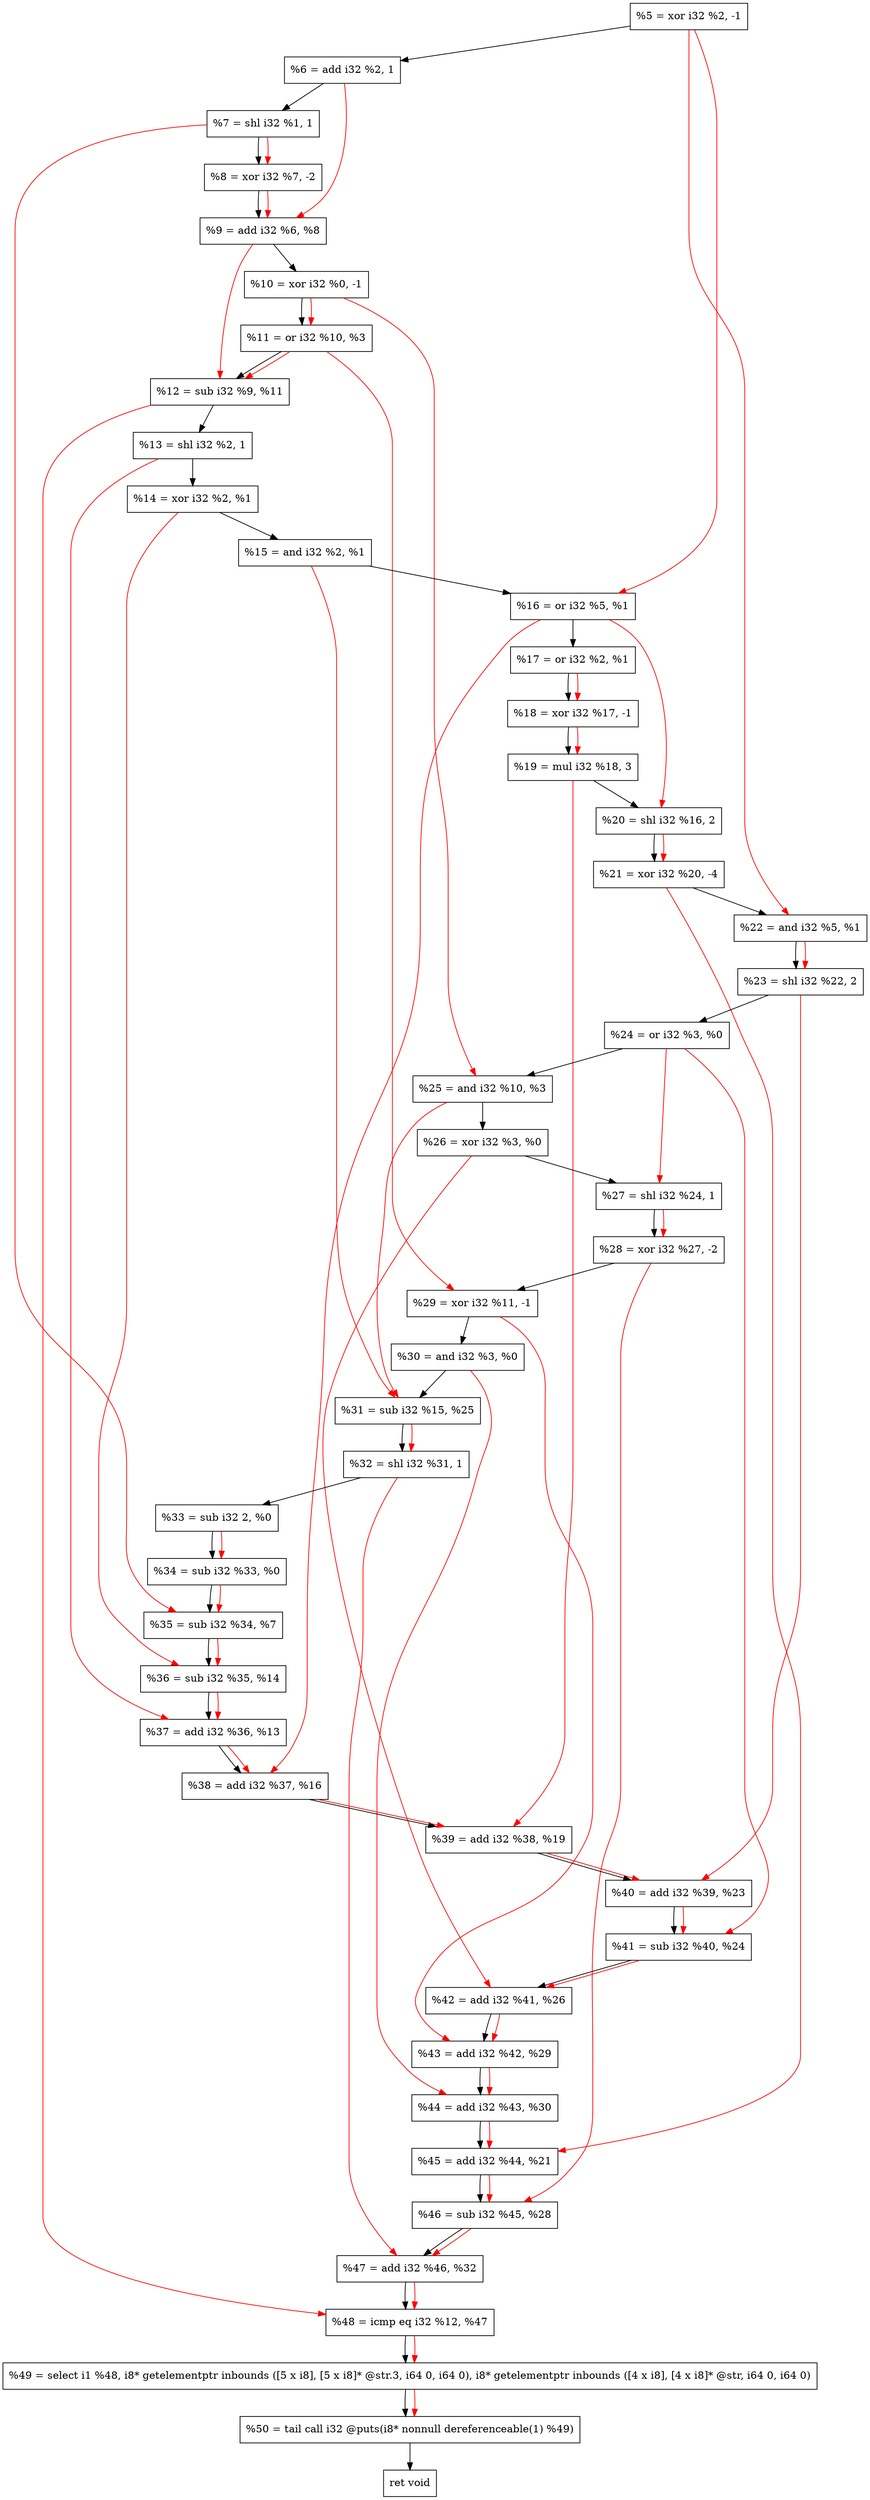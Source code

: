 digraph "DFG for'crackme' function" {
	Node0x1e911b0[shape=record, label="  %5 = xor i32 %2, -1"];
	Node0x1e91250[shape=record, label="  %6 = add i32 %2, 1"];
	Node0x1e912c0[shape=record, label="  %7 = shl i32 %1, 1"];
	Node0x1e91360[shape=record, label="  %8 = xor i32 %7, -2"];
	Node0x1e913d0[shape=record, label="  %9 = add i32 %6, %8"];
	Node0x1e91440[shape=record, label="  %10 = xor i32 %0, -1"];
	Node0x1e914b0[shape=record, label="  %11 = or i32 %10, %3"];
	Node0x1e91520[shape=record, label="  %12 = sub i32 %9, %11"];
	Node0x1e91590[shape=record, label="  %13 = shl i32 %2, 1"];
	Node0x1e91600[shape=record, label="  %14 = xor i32 %2, %1"];
	Node0x1e91670[shape=record, label="  %15 = and i32 %2, %1"];
	Node0x1e916e0[shape=record, label="  %16 = or i32 %5, %1"];
	Node0x1e91750[shape=record, label="  %17 = or i32 %2, %1"];
	Node0x1e917c0[shape=record, label="  %18 = xor i32 %17, -1"];
	Node0x1e91860[shape=record, label="  %19 = mul i32 %18, 3"];
	Node0x1e91900[shape=record, label="  %20 = shl i32 %16, 2"];
	Node0x1e919a0[shape=record, label="  %21 = xor i32 %20, -4"];
	Node0x1e91a10[shape=record, label="  %22 = and i32 %5, %1"];
	Node0x1e91a80[shape=record, label="  %23 = shl i32 %22, 2"];
	Node0x1e91af0[shape=record, label="  %24 = or i32 %3, %0"];
	Node0x1e91b60[shape=record, label="  %25 = and i32 %10, %3"];
	Node0x1e91bd0[shape=record, label="  %26 = xor i32 %3, %0"];
	Node0x1e91c40[shape=record, label="  %27 = shl i32 %24, 1"];
	Node0x1e91cb0[shape=record, label="  %28 = xor i32 %27, -2"];
	Node0x1e91d20[shape=record, label="  %29 = xor i32 %11, -1"];
	Node0x1e91d90[shape=record, label="  %30 = and i32 %3, %0"];
	Node0x1e91e00[shape=record, label="  %31 = sub i32 %15, %25"];
	Node0x1e91e70[shape=record, label="  %32 = shl i32 %31, 1"];
	Node0x1e920f0[shape=record, label="  %33 = sub i32 2, %0"];
	Node0x1e92160[shape=record, label="  %34 = sub i32 %33, %0"];
	Node0x1e921d0[shape=record, label="  %35 = sub i32 %34, %7"];
	Node0x1e92240[shape=record, label="  %36 = sub i32 %35, %14"];
	Node0x1e922b0[shape=record, label="  %37 = add i32 %36, %13"];
	Node0x1e92320[shape=record, label="  %38 = add i32 %37, %16"];
	Node0x1e92390[shape=record, label="  %39 = add i32 %38, %19"];
	Node0x1e92400[shape=record, label="  %40 = add i32 %39, %23"];
	Node0x1e92470[shape=record, label="  %41 = sub i32 %40, %24"];
	Node0x1e924e0[shape=record, label="  %42 = add i32 %41, %26"];
	Node0x1e92550[shape=record, label="  %43 = add i32 %42, %29"];
	Node0x1e925c0[shape=record, label="  %44 = add i32 %43, %30"];
	Node0x1e92630[shape=record, label="  %45 = add i32 %44, %21"];
	Node0x1e926a0[shape=record, label="  %46 = sub i32 %45, %28"];
	Node0x1e92710[shape=record, label="  %47 = add i32 %46, %32"];
	Node0x1e92780[shape=record, label="  %48 = icmp eq i32 %12, %47"];
	Node0x1e31268[shape=record, label="  %49 = select i1 %48, i8* getelementptr inbounds ([5 x i8], [5 x i8]* @str.3, i64 0, i64 0), i8* getelementptr inbounds ([4 x i8], [4 x i8]* @str, i64 0, i64 0)"];
	Node0x1e92c20[shape=record, label="  %50 = tail call i32 @puts(i8* nonnull dereferenceable(1) %49)"];
	Node0x1e92c70[shape=record, label="  ret void"];
	Node0x1e911b0 -> Node0x1e91250;
	Node0x1e91250 -> Node0x1e912c0;
	Node0x1e912c0 -> Node0x1e91360;
	Node0x1e91360 -> Node0x1e913d0;
	Node0x1e913d0 -> Node0x1e91440;
	Node0x1e91440 -> Node0x1e914b0;
	Node0x1e914b0 -> Node0x1e91520;
	Node0x1e91520 -> Node0x1e91590;
	Node0x1e91590 -> Node0x1e91600;
	Node0x1e91600 -> Node0x1e91670;
	Node0x1e91670 -> Node0x1e916e0;
	Node0x1e916e0 -> Node0x1e91750;
	Node0x1e91750 -> Node0x1e917c0;
	Node0x1e917c0 -> Node0x1e91860;
	Node0x1e91860 -> Node0x1e91900;
	Node0x1e91900 -> Node0x1e919a0;
	Node0x1e919a0 -> Node0x1e91a10;
	Node0x1e91a10 -> Node0x1e91a80;
	Node0x1e91a80 -> Node0x1e91af0;
	Node0x1e91af0 -> Node0x1e91b60;
	Node0x1e91b60 -> Node0x1e91bd0;
	Node0x1e91bd0 -> Node0x1e91c40;
	Node0x1e91c40 -> Node0x1e91cb0;
	Node0x1e91cb0 -> Node0x1e91d20;
	Node0x1e91d20 -> Node0x1e91d90;
	Node0x1e91d90 -> Node0x1e91e00;
	Node0x1e91e00 -> Node0x1e91e70;
	Node0x1e91e70 -> Node0x1e920f0;
	Node0x1e920f0 -> Node0x1e92160;
	Node0x1e92160 -> Node0x1e921d0;
	Node0x1e921d0 -> Node0x1e92240;
	Node0x1e92240 -> Node0x1e922b0;
	Node0x1e922b0 -> Node0x1e92320;
	Node0x1e92320 -> Node0x1e92390;
	Node0x1e92390 -> Node0x1e92400;
	Node0x1e92400 -> Node0x1e92470;
	Node0x1e92470 -> Node0x1e924e0;
	Node0x1e924e0 -> Node0x1e92550;
	Node0x1e92550 -> Node0x1e925c0;
	Node0x1e925c0 -> Node0x1e92630;
	Node0x1e92630 -> Node0x1e926a0;
	Node0x1e926a0 -> Node0x1e92710;
	Node0x1e92710 -> Node0x1e92780;
	Node0x1e92780 -> Node0x1e31268;
	Node0x1e31268 -> Node0x1e92c20;
	Node0x1e92c20 -> Node0x1e92c70;
edge [color=red]
	Node0x1e912c0 -> Node0x1e91360;
	Node0x1e91250 -> Node0x1e913d0;
	Node0x1e91360 -> Node0x1e913d0;
	Node0x1e91440 -> Node0x1e914b0;
	Node0x1e913d0 -> Node0x1e91520;
	Node0x1e914b0 -> Node0x1e91520;
	Node0x1e911b0 -> Node0x1e916e0;
	Node0x1e91750 -> Node0x1e917c0;
	Node0x1e917c0 -> Node0x1e91860;
	Node0x1e916e0 -> Node0x1e91900;
	Node0x1e91900 -> Node0x1e919a0;
	Node0x1e911b0 -> Node0x1e91a10;
	Node0x1e91a10 -> Node0x1e91a80;
	Node0x1e91440 -> Node0x1e91b60;
	Node0x1e91af0 -> Node0x1e91c40;
	Node0x1e91c40 -> Node0x1e91cb0;
	Node0x1e914b0 -> Node0x1e91d20;
	Node0x1e91670 -> Node0x1e91e00;
	Node0x1e91b60 -> Node0x1e91e00;
	Node0x1e91e00 -> Node0x1e91e70;
	Node0x1e920f0 -> Node0x1e92160;
	Node0x1e92160 -> Node0x1e921d0;
	Node0x1e912c0 -> Node0x1e921d0;
	Node0x1e921d0 -> Node0x1e92240;
	Node0x1e91600 -> Node0x1e92240;
	Node0x1e92240 -> Node0x1e922b0;
	Node0x1e91590 -> Node0x1e922b0;
	Node0x1e922b0 -> Node0x1e92320;
	Node0x1e916e0 -> Node0x1e92320;
	Node0x1e92320 -> Node0x1e92390;
	Node0x1e91860 -> Node0x1e92390;
	Node0x1e92390 -> Node0x1e92400;
	Node0x1e91a80 -> Node0x1e92400;
	Node0x1e92400 -> Node0x1e92470;
	Node0x1e91af0 -> Node0x1e92470;
	Node0x1e92470 -> Node0x1e924e0;
	Node0x1e91bd0 -> Node0x1e924e0;
	Node0x1e924e0 -> Node0x1e92550;
	Node0x1e91d20 -> Node0x1e92550;
	Node0x1e92550 -> Node0x1e925c0;
	Node0x1e91d90 -> Node0x1e925c0;
	Node0x1e925c0 -> Node0x1e92630;
	Node0x1e919a0 -> Node0x1e92630;
	Node0x1e92630 -> Node0x1e926a0;
	Node0x1e91cb0 -> Node0x1e926a0;
	Node0x1e926a0 -> Node0x1e92710;
	Node0x1e91e70 -> Node0x1e92710;
	Node0x1e91520 -> Node0x1e92780;
	Node0x1e92710 -> Node0x1e92780;
	Node0x1e92780 -> Node0x1e31268;
	Node0x1e31268 -> Node0x1e92c20;
}
